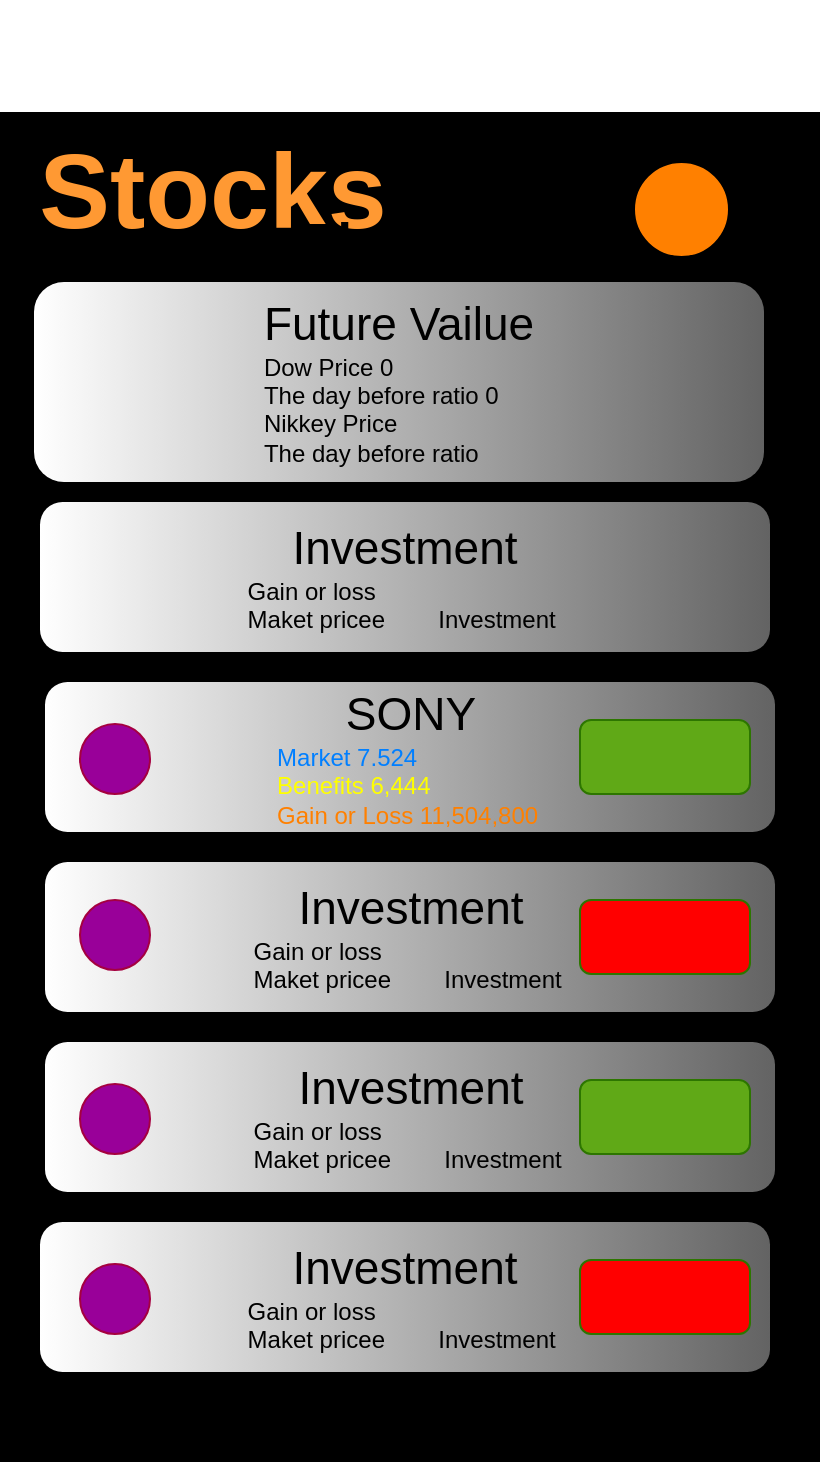 <mxfile version="13.1.3">
    <diagram id="6hGFLwfOUW9BJ-s0fimq" name="Page-1">
        <mxGraphModel dx="906" dy="2127" grid="1" gridSize="5" guides="1" tooltips="1" connect="1" arrows="1" fold="1" page="1" pageScale="1" pageWidth="827" pageHeight="1169" math="0" shadow="0">
            <root>
                <mxCell id="0"/>
                <mxCell id="1" parent="0"/>
                <mxCell id="4" value="" style="rounded=0;whiteSpace=wrap;html=1;fillColor=#000000;strokeColor=none;fontColor=#ffffff;rotation=0;align=left;" parent="1" vertex="1">
                    <mxGeometry x="215" y="-1060" width="410" height="675" as="geometry"/>
                </mxCell>
                <mxCell id="9" value="&lt;font&gt;&lt;span style=&quot;font-size: 23px&quot;&gt;Investment&lt;/span&gt;&lt;br&gt;&lt;div style=&quot;text-align: left&quot;&gt;&lt;span&gt;Gain or loss&lt;/span&gt;&lt;/div&gt;Maket pricee&amp;nbsp; &amp;nbsp; &amp;nbsp; &amp;nbsp; Investment&amp;nbsp;&lt;br&gt;&lt;/font&gt;" style="rounded=1;whiteSpace=wrap;html=1;strokeColor=none;gradientColor=#636363;gradientDirection=east;" parent="1" vertex="1">
                    <mxGeometry x="235" y="-865" width="365" height="75" as="geometry"/>
                </mxCell>
                <mxCell id="10" value="&lt;font color=&quot;#ff9933&quot; size=&quot;1&quot;&gt;&lt;b style=&quot;line-height: 360% ; font-size: 53px&quot;&gt;Stocks&lt;/b&gt;&lt;/font&gt;" style="rounded=0;whiteSpace=wrap;html=1;strokeColor=none;fillColor=#000000;" parent="1" vertex="1">
                    <mxGeometry x="229" y="-1050" width="185" height="60" as="geometry"/>
                </mxCell>
                <mxCell id="11" value="&lt;font&gt;&lt;span style=&quot;font-size: 23px&quot;&gt;Future Vailue&lt;/span&gt;&lt;br&gt;&lt;div style=&quot;text-align: left&quot;&gt;&lt;span&gt;Dow Price 0&lt;/span&gt;&lt;/div&gt;&lt;font style=&quot;font-size: 12px&quot;&gt;&lt;div style=&quot;text-align: left&quot;&gt;&lt;span&gt;The day before ratio 0&lt;/span&gt;&lt;/div&gt;&lt;div style=&quot;text-align: left&quot;&gt;&lt;span&gt;Nikkey Price&lt;/span&gt;&lt;/div&gt;&lt;div style=&quot;text-align: left&quot;&gt;&lt;span&gt;The day before ratio&lt;/span&gt;&lt;/div&gt;&lt;/font&gt;&lt;/font&gt;" style="rounded=1;whiteSpace=wrap;html=1;strokeColor=none;gradientColor=#636363;gradientDirection=east;" vertex="1" parent="1">
                    <mxGeometry x="232" y="-975" width="365" height="100" as="geometry"/>
                </mxCell>
                <mxCell id="12" value="&lt;font&gt;&lt;span style=&quot;font-size: 23px&quot;&gt;SONY&lt;/span&gt;&lt;br&gt;&lt;div style=&quot;text-align: left&quot;&gt;&lt;font color=&quot;#007fff&quot;&gt;Market 7.524&lt;/font&gt;&lt;/div&gt;&lt;div style=&quot;text-align: left&quot;&gt;&lt;font color=&quot;#ffff00&quot;&gt;Benefits 6,444&lt;/font&gt;&lt;/div&gt;&lt;font color=&quot;#ff8000&quot;&gt;Gain or Loss 11,504,800&lt;/font&gt;&amp;nbsp;&lt;br&gt;&lt;/font&gt;" style="rounded=1;whiteSpace=wrap;html=1;strokeColor=none;gradientColor=#636363;gradientDirection=east;" vertex="1" parent="1">
                    <mxGeometry x="237.5" y="-775" width="365" height="75" as="geometry"/>
                </mxCell>
                <mxCell id="13" value="&lt;font&gt;&lt;span style=&quot;font-size: 23px&quot;&gt;Investment&lt;/span&gt;&lt;br&gt;&lt;div style=&quot;text-align: left&quot;&gt;&lt;span&gt;Gain or loss&lt;/span&gt;&lt;/div&gt;Maket pricee&amp;nbsp; &amp;nbsp; &amp;nbsp; &amp;nbsp; Investment&amp;nbsp;&lt;br&gt;&lt;/font&gt;" style="rounded=1;whiteSpace=wrap;html=1;strokeColor=none;gradientColor=#636363;gradientDirection=east;" vertex="1" parent="1">
                    <mxGeometry x="237.5" y="-685" width="365" height="75" as="geometry"/>
                </mxCell>
                <mxCell id="14" value="&lt;font&gt;&lt;span style=&quot;font-size: 23px&quot;&gt;Investment&lt;/span&gt;&lt;br&gt;&lt;div style=&quot;text-align: left&quot;&gt;&lt;span&gt;Gain or loss&lt;/span&gt;&lt;/div&gt;Maket pricee&amp;nbsp; &amp;nbsp; &amp;nbsp; &amp;nbsp; Investment&amp;nbsp;&lt;br&gt;&lt;/font&gt;" style="rounded=1;whiteSpace=wrap;html=1;strokeColor=none;gradientColor=#636363;gradientDirection=east;" vertex="1" parent="1">
                    <mxGeometry x="237.5" y="-595" width="365" height="75" as="geometry"/>
                </mxCell>
                <mxCell id="15" value="&lt;font&gt;&lt;span style=&quot;font-size: 23px&quot;&gt;Investment&lt;/span&gt;&lt;br&gt;&lt;div style=&quot;text-align: left&quot;&gt;&lt;span&gt;Gain or loss&lt;/span&gt;&lt;/div&gt;Maket pricee&amp;nbsp; &amp;nbsp; &amp;nbsp; &amp;nbsp; Investment&amp;nbsp;&lt;br&gt;&lt;/font&gt;" style="rounded=1;whiteSpace=wrap;html=1;strokeColor=none;gradientColor=#636363;gradientDirection=east;" vertex="1" parent="1">
                    <mxGeometry x="235" y="-505" width="365" height="75" as="geometry"/>
                </mxCell>
                <mxCell id="16" value="" style="rounded=1;whiteSpace=wrap;html=1;fillColor=#60a917;strokeColor=#2D7600;fontColor=#ffffff;" vertex="1" parent="1">
                    <mxGeometry x="505" y="-756" width="85" height="37" as="geometry"/>
                </mxCell>
                <mxCell id="17" value="" style="ellipse;whiteSpace=wrap;html=1;aspect=fixed;fillColor=#990099;strokeColor=#A50040;fontColor=#ffffff;" vertex="1" parent="1">
                    <mxGeometry x="255" y="-754" width="35" height="35" as="geometry"/>
                </mxCell>
                <mxCell id="18" value="" style="rounded=1;whiteSpace=wrap;html=1;fillColor=#FF0000;strokeColor=#2D7600;fontColor=#ffffff;" vertex="1" parent="1">
                    <mxGeometry x="505" y="-666" width="85" height="37" as="geometry"/>
                </mxCell>
                <mxCell id="19" value="" style="rounded=1;whiteSpace=wrap;html=1;fillColor=#60a917;strokeColor=#2D7600;fontColor=#ffffff;" vertex="1" parent="1">
                    <mxGeometry x="505" y="-576" width="85" height="37" as="geometry"/>
                </mxCell>
                <mxCell id="20" value="" style="rounded=1;whiteSpace=wrap;html=1;fillColor=#FF0000;strokeColor=#2D7600;fontColor=#ffffff;" vertex="1" parent="1">
                    <mxGeometry x="505" y="-486" width="85" height="37" as="geometry"/>
                </mxCell>
                <mxCell id="21" value="" style="ellipse;whiteSpace=wrap;html=1;aspect=fixed;fillColor=#990099;strokeColor=#A50040;fontColor=#ffffff;" vertex="1" parent="1">
                    <mxGeometry x="255" y="-666" width="35" height="35" as="geometry"/>
                </mxCell>
                <mxCell id="22" value="" style="ellipse;whiteSpace=wrap;html=1;aspect=fixed;fillColor=#990099;strokeColor=#A50040;fontColor=#ffffff;" vertex="1" parent="1">
                    <mxGeometry x="255" y="-574" width="35" height="35" as="geometry"/>
                </mxCell>
                <mxCell id="23" value="" style="ellipse;whiteSpace=wrap;html=1;aspect=fixed;fillColor=#990099;strokeColor=#A50040;fontColor=#ffffff;" vertex="1" parent="1">
                    <mxGeometry x="255" y="-484" width="35" height="35" as="geometry"/>
                </mxCell>
                <mxCell id="24" value="&lt;font style=&quot;font-size: 26px&quot;&gt;&lt;b&gt;Thu 25 Jun&lt;/b&gt;&lt;/font&gt;" style="rounded=0;whiteSpace=wrap;html=1;strokeColor=none;fillColor=#000000;opacity=0;" vertex="1" parent="1">
                    <mxGeometry x="360" y="-1025" width="152.5" height="60" as="geometry"/>
                </mxCell>
                <mxCell id="26" value="" style="ellipse;whiteSpace=wrap;html=1;aspect=fixed;fillColor=#FF8000;" vertex="1" parent="1">
                    <mxGeometry x="532" y="-1035" width="47.5" height="47.5" as="geometry"/>
                </mxCell>
            </root>
        </mxGraphModel>
    </diagram>
</mxfile>